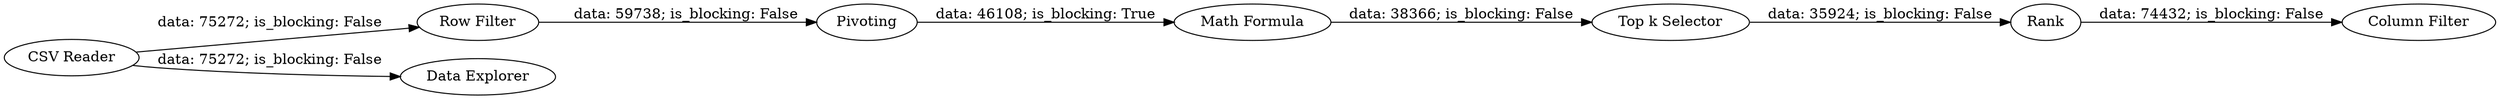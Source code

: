 digraph {
	"2062807848720509345_1" [label="CSV Reader"]
	"2062807848720509345_17" [label="Top k Selector"]
	"2062807848720509345_12" [label="Row Filter"]
	"2062807848720509345_14" [label=Pivoting]
	"2062807848720509345_19" [label=Rank]
	"2062807848720509345_2" [label="Data Explorer"]
	"2062807848720509345_16" [label="Math Formula"]
	"2062807848720509345_20" [label="Column Filter"]
	"2062807848720509345_1" -> "2062807848720509345_12" [label="data: 75272; is_blocking: False"]
	"2062807848720509345_12" -> "2062807848720509345_14" [label="data: 59738; is_blocking: False"]
	"2062807848720509345_14" -> "2062807848720509345_16" [label="data: 46108; is_blocking: True"]
	"2062807848720509345_17" -> "2062807848720509345_19" [label="data: 35924; is_blocking: False"]
	"2062807848720509345_1" -> "2062807848720509345_2" [label="data: 75272; is_blocking: False"]
	"2062807848720509345_16" -> "2062807848720509345_17" [label="data: 38366; is_blocking: False"]
	"2062807848720509345_19" -> "2062807848720509345_20" [label="data: 74432; is_blocking: False"]
	rankdir=LR
}
